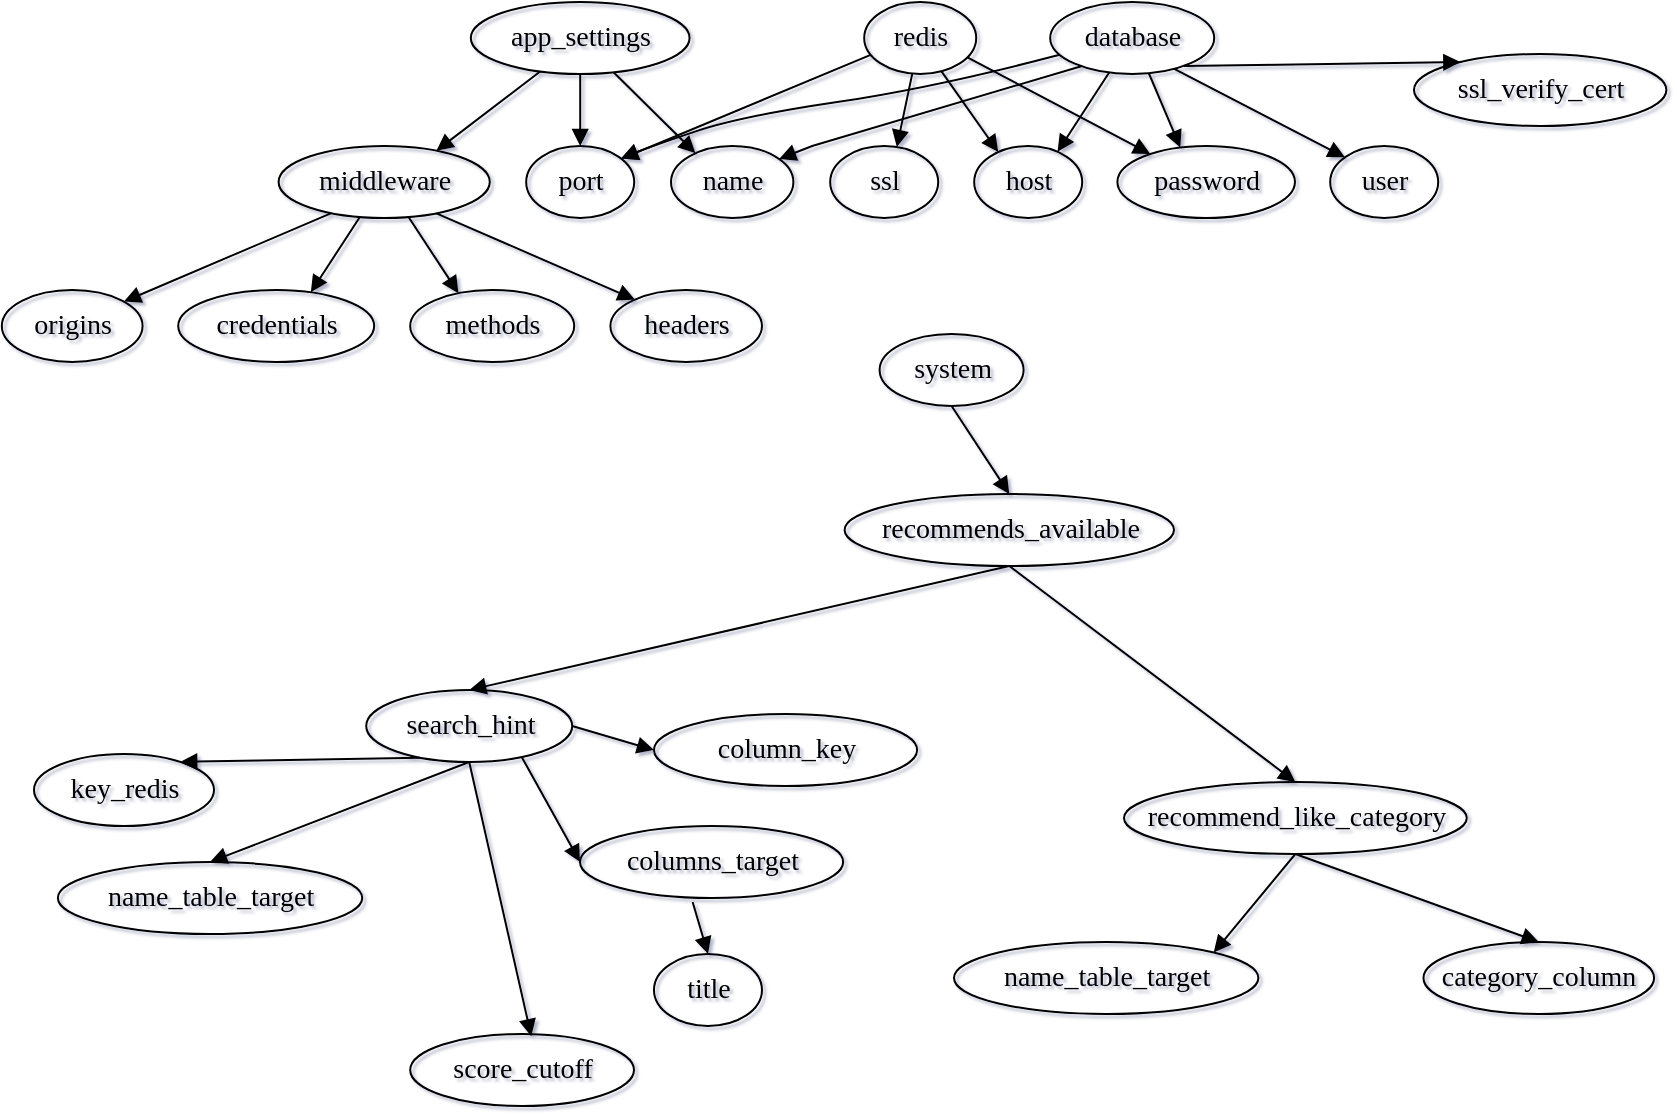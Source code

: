 <mxfile>
    <diagram id="_l8nmEJQ_5bO9ryYvf4b" name="Page-1">
        <mxGraphModel dx="1214" dy="670" grid="1" gridSize="10" guides="1" tooltips="1" connect="1" arrows="1" fold="1" page="1" pageScale="1" pageWidth="850" pageHeight="1100" math="0" shadow="1">
            <root>
                <mxCell id="0"/>
                <mxCell id="1" parent="0"/>
                <mxCell id="node1" value="&lt;font style='font-size: 14.0px;' face='Times New Roman,serif' color='#000000'&gt;app_settings&lt;/font&gt;" style="ellipse;verticalAlign=middle;html=1;rounded=0;labelBackgroundColor=none;strokeColor=black;fillColor=none;strokeWidth=1;dashed=0;" parent="1" vertex="1">
                    <mxGeometry x="238.41" y="4" width="109.38" height="36" as="geometry"/>
                </mxCell>
                <mxCell id="node2" value="&lt;font style='font-size: 14.0px;' face='Times New Roman,serif' color='#000000'&gt;port&lt;/font&gt;" style="ellipse;verticalAlign=middle;html=1;rounded=0;labelBackgroundColor=none;strokeColor=black;fillColor=none;strokeWidth=1;dashed=0;" parent="1" vertex="1">
                    <mxGeometry x="266.1" y="76" width="54" height="36" as="geometry"/>
                </mxCell>
                <mxCell id="node3" value="&lt;font style='font-size: 14.0px;' face='Times New Roman,serif' color='#000000'&gt;name&lt;/font&gt;" style="ellipse;verticalAlign=middle;html=1;rounded=0;labelBackgroundColor=none;strokeColor=black;fillColor=none;strokeWidth=1;dashed=0;" parent="1" vertex="1">
                    <mxGeometry x="338.51" y="76" width="61.18" height="36" as="geometry"/>
                </mxCell>
                <mxCell id="node4" value="&lt;font style='font-size: 14.0px;' face='Times New Roman,serif' color='#000000'&gt;middleware&lt;/font&gt;" style="ellipse;verticalAlign=middle;html=1;rounded=0;labelBackgroundColor=none;strokeColor=black;fillColor=none;strokeWidth=1;dashed=0;" parent="1" vertex="1">
                    <mxGeometry x="142.31" y="76" width="105.58" height="36" as="geometry"/>
                </mxCell>
                <mxCell id="node5" value="&lt;font style='font-size: 14.0px;' face='Times New Roman,serif' color='#000000'&gt;origins&lt;/font&gt;" style="ellipse;verticalAlign=middle;html=1;rounded=0;labelBackgroundColor=none;strokeColor=black;fillColor=none;strokeWidth=1;dashed=0;" parent="1" vertex="1">
                    <mxGeometry x="3.91" y="148" width="70.38" height="36" as="geometry"/>
                </mxCell>
                <mxCell id="node6" value="&lt;font style='font-size: 14.0px;' face='Times New Roman,serif' color='#000000'&gt;credentials&lt;/font&gt;" style="ellipse;verticalAlign=middle;html=1;rounded=0;labelBackgroundColor=none;strokeColor=black;fillColor=none;strokeWidth=1;dashed=0;" parent="1" vertex="1">
                    <mxGeometry x="92.11" y="148" width="97.98" height="36" as="geometry"/>
                </mxCell>
                <mxCell id="node7" value="&lt;font style='font-size: 14.0px;' face='Times New Roman,serif' color='#000000'&gt;methods&lt;/font&gt;" style="ellipse;verticalAlign=middle;html=1;rounded=0;labelBackgroundColor=none;strokeColor=black;fillColor=none;strokeWidth=1;dashed=0;" parent="1" vertex="1">
                    <mxGeometry x="208.1" y="148" width="82" height="36" as="geometry"/>
                </mxCell>
                <mxCell id="node8" value="&lt;font style='font-size: 14.0px;' face='Times New Roman,serif' color='#000000'&gt;headers&lt;/font&gt;" style="ellipse;verticalAlign=middle;html=1;rounded=0;labelBackgroundColor=none;strokeColor=black;fillColor=none;strokeWidth=1;dashed=0;" parent="1" vertex="1">
                    <mxGeometry x="308.21" y="148" width="75.78" height="36" as="geometry"/>
                </mxCell>
                <mxCell id="node12" value="&lt;font style='font-size: 14.0px;' face='Times New Roman,serif' color='#000000'&gt;redis&lt;/font&gt;" style="ellipse;verticalAlign=middle;html=1;rounded=0;labelBackgroundColor=none;strokeColor=black;fillColor=none;strokeWidth=1;dashed=0;" parent="1" vertex="1">
                    <mxGeometry x="435.1" y="4" width="56" height="36" as="geometry"/>
                </mxCell>
                <mxCell id="node13" value="&lt;font style='font-size: 14.0px;' face='Times New Roman,serif' color='#000000'&gt;host&lt;/font&gt;" style="ellipse;verticalAlign=middle;html=1;rounded=0;labelBackgroundColor=none;strokeColor=black;fillColor=none;strokeWidth=1;dashed=0;" parent="1" vertex="1">
                    <mxGeometry x="490.1" y="76" width="54" height="36" as="geometry"/>
                </mxCell>
                <mxCell id="node14" value="&lt;font style='font-size: 14.0px;' face='Times New Roman,serif' color='#000000'&gt;password&lt;/font&gt;" style="ellipse;verticalAlign=middle;html=1;rounded=0;labelBackgroundColor=none;strokeColor=black;fillColor=none;strokeWidth=1;dashed=0;" parent="1" vertex="1">
                    <mxGeometry x="561.71" y="76" width="88.78" height="36" as="geometry"/>
                </mxCell>
                <mxCell id="node15" value="&lt;font style='font-size: 14.0px;' face='Times New Roman,serif' color='#000000'&gt;ssl&lt;/font&gt;" style="ellipse;verticalAlign=middle;html=1;rounded=0;labelBackgroundColor=none;strokeColor=black;fillColor=none;strokeWidth=1;dashed=0;" parent="1" vertex="1">
                    <mxGeometry x="418.1" y="76" width="54" height="36" as="geometry"/>
                </mxCell>
                <mxCell id="node16" value="&lt;font style='font-size: 14.0px;' face='Times New Roman,serif' color='#000000'&gt;database&lt;/font&gt;" style="ellipse;verticalAlign=middle;html=1;rounded=0;labelBackgroundColor=none;strokeColor=black;fillColor=none;strokeWidth=1;dashed=0;" parent="1" vertex="1">
                    <mxGeometry x="528.1" y="4" width="82" height="36" as="geometry"/>
                </mxCell>
                <mxCell id="node17" value="&lt;font style='font-size: 14.0px;' face='Times New Roman,serif' color='#000000'&gt;user&lt;/font&gt;" style="ellipse;verticalAlign=middle;html=1;rounded=0;labelBackgroundColor=none;strokeColor=black;fillColor=none;strokeWidth=1;dashed=0;" parent="1" vertex="1">
                    <mxGeometry x="668.1" y="76" width="54" height="36" as="geometry"/>
                </mxCell>
                <mxCell id="node18" value="&lt;font style='font-size: 14.0px;' face='Times New Roman,serif' color='#000000'&gt;ssl_verify_cert&lt;/font&gt;" style="ellipse;verticalAlign=middle;html=1;rounded=0;labelBackgroundColor=none;strokeColor=black;fillColor=none;strokeWidth=1;dashed=0;" parent="1" vertex="1">
                    <mxGeometry x="710" y="30" width="126.18" height="36" as="geometry"/>
                </mxCell>
                <mxCell id="node19" value="&lt;font style='font-size: 14.0px;' face='Times New Roman,serif' color='#000000'&gt;system&lt;/font&gt;" style="ellipse;verticalAlign=middle;html=1;rounded=0;labelBackgroundColor=none;strokeColor=black;fillColor=none;strokeWidth=1;dashed=0;" parent="1" vertex="1">
                    <mxGeometry x="442.8" y="170" width="72" height="36" as="geometry"/>
                </mxCell>
                <mxCell id="22" style="edgeStyle=none;curved=1;rounded=0;orthogonalLoop=1;jettySize=auto;html=1;exitX=0.5;exitY=1;exitDx=0;exitDy=0;entryX=0.5;entryY=0;entryDx=0;entryDy=0;strokeWidth=1;endArrow=block;endFill=1;startSize=6;endSize=6;sourcePerimeterSpacing=8;targetPerimeterSpacing=8;" parent="1" source="node20" target="14" edge="1">
                    <mxGeometry relative="1" as="geometry"/>
                </mxCell>
                <mxCell id="node20" value="&lt;font style=&quot;font-size: 14.0px;&quot; face=&quot;Times New Roman,serif&quot; color=&quot;#000000&quot;&gt;recommends_available&lt;/font&gt;" style="ellipse;verticalAlign=middle;html=1;rounded=0;labelBackgroundColor=none;strokeColor=black;fillColor=none;strokeWidth=1;dashed=0;" parent="1" vertex="1">
                    <mxGeometry x="425.3" y="250" width="164.7" height="36" as="geometry"/>
                </mxCell>
                <mxCell id="3" style="edgeStyle=none;curved=1;rounded=0;orthogonalLoop=1;jettySize=auto;html=1;exitX=1;exitY=0.5;exitDx=0;exitDy=0;entryX=0;entryY=0.5;entryDx=0;entryDy=0;endArrow=block;startSize=6;endSize=6;sourcePerimeterSpacing=8;targetPerimeterSpacing=8;endFill=1;strokeWidth=1;" parent="1" source="node21" target="2" edge="1">
                    <mxGeometry relative="1" as="geometry"/>
                </mxCell>
                <mxCell id="18" style="edgeStyle=none;curved=1;rounded=0;orthogonalLoop=1;jettySize=auto;html=1;exitX=0.5;exitY=1;exitDx=0;exitDy=0;entryX=0.541;entryY=0.031;entryDx=0;entryDy=0;entryPerimeter=0;strokeWidth=1;endArrow=block;endFill=1;startSize=6;endSize=6;sourcePerimeterSpacing=8;targetPerimeterSpacing=8;" parent="1" source="node21" target="16" edge="1">
                    <mxGeometry relative="1" as="geometry"/>
                </mxCell>
                <mxCell id="node21" value="&lt;font style='font-size: 14.0px;' face='Times New Roman,serif' color='#000000'&gt;search_hint&lt;/font&gt;" style="ellipse;verticalAlign=middle;html=1;rounded=0;labelBackgroundColor=none;strokeColor=black;fillColor=none;strokeWidth=1;dashed=0;" parent="1" vertex="1">
                    <mxGeometry x="186.11" y="348" width="103" height="36" as="geometry"/>
                </mxCell>
                <mxCell id="node22" value="&lt;font style='font-size: 14.0px;' face='Times New Roman,serif' color='#000000'&gt;key_redis&lt;/font&gt;" style="ellipse;verticalAlign=middle;html=1;rounded=0;labelBackgroundColor=none;strokeColor=black;fillColor=none;strokeWidth=1;dashed=0;" parent="1" vertex="1">
                    <mxGeometry x="20" y="380" width="90" height="36" as="geometry"/>
                </mxCell>
                <mxCell id="node23" value="&lt;font style='font-size: 14.0px;' face='Times New Roman,serif' color='#000000'&gt;name_table_target&lt;/font&gt;" style="ellipse;verticalAlign=middle;html=1;rounded=0;labelBackgroundColor=none;strokeColor=black;fillColor=none;strokeWidth=1;dashed=0;" parent="1" vertex="1">
                    <mxGeometry x="31.93" y="434" width="152.18" height="36" as="geometry"/>
                </mxCell>
                <mxCell id="node24" value="&lt;font style='font-size: 14.0px;' face='Times New Roman,serif' color='#000000'&gt;columns_target&lt;/font&gt;" style="ellipse;verticalAlign=middle;html=1;rounded=0;labelBackgroundColor=none;strokeColor=black;fillColor=none;strokeWidth=1;dashed=0;" parent="1" vertex="1">
                    <mxGeometry x="293" y="416" width="131.58" height="36" as="geometry"/>
                </mxCell>
                <mxCell id="node25" value="&lt;font style='font-size: 14.0px;' face='Times New Roman,serif' color='#000000'&gt;title&lt;/font&gt;" style="ellipse;verticalAlign=middle;html=1;rounded=0;labelBackgroundColor=none;strokeColor=black;fillColor=none;strokeWidth=1;dashed=0;" parent="1" vertex="1">
                    <mxGeometry x="329.99" y="480" width="54" height="36" as="geometry"/>
                </mxCell>
                <mxCell id="edge1" style="html=1;endArrow=block;dashed=0;endFill=1;startArrow=none;startFill=0;fillColor=black;strokeColor=black;strokeWidth=1;rounded=0;exitX=0.5;exitY=1.0;entryX=0.5;entryY=0.0;" parent="1" source="node1" target="node2" edge="1">
                    <mxGeometry relative="1" as="geometry">
                        <mxPoint x="293.1" y="40.3" as="sourcePoint"/>
                        <mxPoint x="293.1" y="65.89" as="targetPoint"/>
                    </mxGeometry>
                </mxCell>
                <mxCell id="edge2" style="html=1;endArrow=block;dashed=0;endFill=1;startArrow=none;startFill=0;fillColor=black;strokeColor=black;strokeWidth=1;rounded=0;exitX=0.661;exitY=1.0;entryX=0.121;entryY=0.0;" parent="1" source="node1" target="node3" edge="1">
                    <mxGeometry relative="1" as="geometry">
                        <mxPoint x="310.72" y="39.24" as="sourcePoint"/>
                        <mxPoint x="345.93" y="71.66" as="targetPoint"/>
                    </mxGeometry>
                </mxCell>
                <mxCell id="edge3" style="html=1;endArrow=block;dashed=0;endFill=1;startArrow=none;startFill=0;fillColor=black;strokeColor=black;strokeWidth=1;rounded=0;exitX=0.301;exitY=1.0;entryX=0.785;entryY=0.0;" parent="1" source="node1" target="node4" edge="1">
                    <mxGeometry relative="1" as="geometry">
                        <mxPoint x="271.35" y="38.54" as="sourcePoint"/>
                        <mxPoint x="225.19" y="71.5" as="targetPoint"/>
                    </mxGeometry>
                </mxCell>
                <mxCell id="edge4" style="html=1;endArrow=block;dashed=0;endFill=1;startArrow=none;startFill=0;fillColor=black;strokeColor=black;strokeWidth=1;rounded=0;exitX=0.208;exitY=1.0;entryX=1.0;entryY=0.039;" parent="1" source="node4" target="node5" edge="1">
                    <mxGeometry relative="1" as="geometry">
                        <mxPoint x="164.28" y="108.83" as="sourcePoint"/>
                        <mxPoint x="73.82" y="149.42" as="targetPoint"/>
                    </mxGeometry>
                </mxCell>
                <mxCell id="edge5" style="html=1;endArrow=block;dashed=0;endFill=1;startArrow=none;startFill=0;fillColor=black;strokeColor=black;strokeWidth=1;rounded=0;exitX=0.379;exitY=1.0;entryX=0.693;entryY=0.0;" parent="1" source="node4" target="node6" edge="1">
                    <mxGeometry relative="1" as="geometry">
                        <mxPoint x="182.3" y="111.59" as="sourcePoint"/>
                        <mxPoint x="159.99" y="140.5" as="targetPoint"/>
                    </mxGeometry>
                </mxCell>
                <mxCell id="edge6" style="html=1;endArrow=block;dashed=0;endFill=1;startArrow=none;startFill=0;fillColor=black;strokeColor=black;strokeWidth=1;rounded=0;exitX=0.621;exitY=1.0;entryX=0.27;entryY=0.0;" parent="1" source="node4" target="node7" edge="1">
                    <mxGeometry relative="1" as="geometry">
                        <mxPoint x="207.89" y="111.59" as="sourcePoint"/>
                        <mxPoint x="230.2" y="140.5" as="targetPoint"/>
                    </mxGeometry>
                </mxCell>
                <mxCell id="edge7" style="html=1;endArrow=block;dashed=0;endFill=1;startArrow=none;startFill=0;fillColor=black;strokeColor=black;strokeWidth=1;rounded=0;exitX=0.786;exitY=1.0;entryX=0.035;entryY=0.0;" parent="1" source="node4" target="node8" edge="1">
                    <mxGeometry relative="1" as="geometry">
                        <mxPoint x="225.29" y="109" as="sourcePoint"/>
                        <mxPoint x="310.86" y="148.67" as="targetPoint"/>
                    </mxGeometry>
                </mxCell>
                <mxCell id="edge11" style="html=1;endArrow=block;dashed=0;endFill=1;startArrow=none;startFill=0;fillColor=black;strokeColor=black;strokeWidth=1;rounded=0;exitX=0.0;exitY=0.776;entryX=1.0;entryY=0.068;" parent="1" source="node12" target="node2" edge="1">
                    <mxGeometry relative="1" as="geometry">
                        <mxPoint x="439.19" y="31.92" as="sourcePoint"/>
                        <mxPoint x="323.58" y="78.44" as="targetPoint"/>
                        <Array as="points">
                            <mxPoint x="329.1" y="76"/>
                        </Array>
                    </mxGeometry>
                </mxCell>
                <mxCell id="edge12" style="html=1;endArrow=block;dashed=0;endFill=1;startArrow=none;startFill=0;fillColor=black;strokeColor=black;strokeWidth=1;rounded=0;exitX=0.714;exitY=1.0;entryX=0.163;entryY=0.0;" parent="1" source="node12" target="node13" edge="1">
                    <mxGeometry relative="1" as="geometry">
                        <mxPoint x="475.08" y="38.54" as="sourcePoint"/>
                        <mxPoint x="498.88" y="69.39" as="targetPoint"/>
                    </mxGeometry>
                </mxCell>
                <mxCell id="edge13" style="html=1;endArrow=block;dashed=0;endFill=1;startArrow=none;startFill=0;fillColor=black;strokeColor=black;strokeWidth=1;rounded=0;exitX=1.0;exitY=0.823;entryX=0.093;entryY=0.0;" parent="1" source="node12" target="node14" edge="1">
                    <mxGeometry relative="1" as="geometry">
                        <mxPoint x="484.82" y="33.63" as="sourcePoint"/>
                        <mxPoint x="569.95" y="75.31" as="targetPoint"/>
                    </mxGeometry>
                </mxCell>
                <mxCell id="edge14" style="html=1;endArrow=block;dashed=0;endFill=1;startArrow=none;startFill=0;fillColor=black;strokeColor=black;strokeWidth=1;rounded=0;exitX=0.422;exitY=1.0;entryX=0.627;entryY=0.0;" parent="1" source="node12" target="node15" edge="1">
                    <mxGeometry relative="1" as="geometry">
                        <mxPoint x="458.74" y="39.95" as="sourcePoint"/>
                        <mxPoint x="451.96" y="66.31" as="targetPoint"/>
                    </mxGeometry>
                </mxCell>
                <mxCell id="edge15" style="html=1;endArrow=block;dashed=0;endFill=1;startArrow=none;startFill=0;fillColor=black;strokeColor=black;strokeWidth=1;curved=1;exitX=0.0;exitY=0.772;entryX=1.0;entryY=0.059;" parent="1" source="node16" target="node2" edge="1">
                    <mxGeometry relative="1" as="geometry">
                        <mxPoint x="534.4" y="31.79" as="sourcePoint"/>
                        <mxPoint x="323.28" y="78.13" as="targetPoint"/>
                        <Array as="points">
                            <mxPoint x="469.881" y="46.9"/>
                            <mxPoint x="373.334" y="61.127"/>
                            <mxPoint x="329.1" y="76"/>
                        </Array>
                    </mxGeometry>
                </mxCell>
                <mxCell id="edge16" style="html=1;endArrow=block;dashed=0;endFill=1;startArrow=none;startFill=0;fillColor=black;strokeColor=black;strokeWidth=1;rounded=0;exitX=0.101;exitY=1.0;entryX=1.0;entryY=0.073;" parent="1" source="node16" target="node3" edge="1">
                    <mxGeometry relative="1" as="geometry">
                        <mxPoint x="536.34" y="32.99" as="sourcePoint"/>
                        <mxPoint x="402.36" y="78.62" as="targetPoint"/>
                        <Array as="points">
                            <mxPoint x="409.1" y="76"/>
                        </Array>
                    </mxGeometry>
                </mxCell>
                <mxCell id="edge17" style="html=1;endArrow=block;dashed=0;endFill=1;startArrow=none;startFill=0;fillColor=black;strokeColor=black;strokeWidth=1;rounded=0;exitX=0.353;exitY=1.0;entryX=0.829;entryY=0.0;" parent="1" source="node16" target="node13" edge="1">
                    <mxGeometry relative="1" as="geometry">
                        <mxPoint x="557.04" y="39.24" as="sourcePoint"/>
                        <mxPoint x="534.84" y="69.11" as="targetPoint"/>
                    </mxGeometry>
                </mxCell>
                <mxCell id="edge18" style="html=1;endArrow=block;dashed=0;endFill=1;startArrow=none;startFill=0;fillColor=black;strokeColor=black;strokeWidth=1;rounded=0;exitX=0.607;exitY=1.0;entryX=0.345;entryY=0.0;" parent="1" source="node16" target="node14" edge="1">
                    <mxGeometry relative="1" as="geometry">
                        <mxPoint x="577.87" y="39.59" as="sourcePoint"/>
                        <mxPoint x="592.32" y="66.93" as="targetPoint"/>
                    </mxGeometry>
                </mxCell>
                <mxCell id="edge19" style="html=1;endArrow=block;dashed=0;endFill=1;startArrow=none;startFill=0;fillColor=black;strokeColor=black;strokeWidth=1;rounded=0;exitX=0.8;exitY=1.0;entryX=0.0;entryY=0.021;" parent="1" source="node16" target="node17" edge="1">
                    <mxGeometry relative="1" as="geometry">
                        <mxPoint x="593.69" y="36.66" as="sourcePoint"/>
                        <mxPoint x="665.87" y="76.76" as="targetPoint"/>
                    </mxGeometry>
                </mxCell>
                <mxCell id="edge20" style="html=1;endArrow=block;dashed=0;endFill=1;startArrow=none;startFill=0;fillColor=black;strokeColor=black;strokeWidth=1;rounded=0;exitX=0.903;exitY=1.0;entryX=0.091;entryY=0.0;" parent="1" source="node16" target="node18" edge="1">
                    <mxGeometry relative="1" as="geometry">
                        <mxPoint x="602.13" y="32.88" as="sourcePoint"/>
                        <mxPoint x="751.45" y="77.55" as="targetPoint"/>
                    </mxGeometry>
                </mxCell>
                <mxCell id="edge21" style="html=1;endArrow=block;dashed=0;endFill=1;startArrow=none;startFill=0;fillColor=black;strokeColor=black;strokeWidth=1;rounded=0;exitX=0.5;exitY=1.0;entryX=0.5;entryY=0.0;" parent="1" source="node19" target="node20" edge="1">
                    <mxGeometry relative="1" as="geometry">
                        <mxPoint x="237.61" y="236.3" as="sourcePoint"/>
                        <mxPoint x="237.61" y="261.89" as="targetPoint"/>
                    </mxGeometry>
                </mxCell>
                <mxCell id="edge22" style="html=1;endArrow=block;dashed=0;endFill=1;startArrow=none;startFill=0;fillColor=black;strokeColor=black;strokeWidth=1;rounded=0;exitX=0.5;exitY=1.0;entryX=0.5;entryY=0.0;" parent="1" source="node20" target="node21" edge="1">
                    <mxGeometry relative="1" as="geometry">
                        <mxPoint x="237.61" y="308.3" as="sourcePoint"/>
                        <mxPoint x="237.61" y="333.89" as="targetPoint"/>
                    </mxGeometry>
                </mxCell>
                <mxCell id="edge23" style="html=1;endArrow=block;dashed=0;endFill=1;startArrow=none;startFill=0;fillColor=black;strokeColor=black;strokeWidth=1;rounded=0;exitX=0.227;exitY=1.0;entryX=0.904;entryY=0.0;" parent="1" source="node21" target="node22" edge="1">
                    <mxGeometry relative="1" as="geometry">
                        <mxPoint x="909.49" y="141.17" as="sourcePoint"/>
                        <mxPoint x="834.97" y="178.69" as="targetPoint"/>
                    </mxGeometry>
                </mxCell>
                <mxCell id="edge24" style="html=1;endArrow=block;dashed=0;endFill=1;startArrow=none;startFill=0;fillColor=black;strokeColor=black;strokeWidth=1;rounded=0;exitX=0.5;exitY=1.0;entryX=0.5;entryY=0.0;" parent="1" source="node21" target="node23" edge="1">
                    <mxGeometry relative="1" as="geometry">
                        <mxPoint x="237.61" y="380.3" as="sourcePoint"/>
                        <mxPoint x="237.61" y="405.89" as="targetPoint"/>
                    </mxGeometry>
                </mxCell>
                <mxCell id="edge25" style="html=1;endArrow=block;dashed=0;endFill=1;startArrow=none;startFill=0;fillColor=black;strokeColor=black;strokeWidth=1;rounded=0;exitX=0.799;exitY=1.0;entryX=0;entryY=0.5;entryDx=0;entryDy=0;" parent="1" source="node21" target="node24" edge="1">
                    <mxGeometry relative="1" as="geometry">
                        <mxPoint x="268.46" y="376.5" as="sourcePoint"/>
                        <mxPoint x="361.499" y="418.954" as="targetPoint"/>
                    </mxGeometry>
                </mxCell>
                <mxCell id="edge26" style="html=1;endArrow=block;dashed=0;endFill=1;startArrow=none;startFill=0;fillColor=black;strokeColor=black;strokeWidth=1;rounded=0;exitX=0.428;exitY=1.056;entryX=0.5;entryY=0.0;exitDx=0;exitDy=0;exitPerimeter=0;" parent="1" source="node24" target="node25" edge="1">
                    <mxGeometry relative="1" as="geometry">
                        <mxPoint x="397.61" y="452" as="sourcePoint"/>
                        <mxPoint x="397.61" y="477.89" as="targetPoint"/>
                    </mxGeometry>
                </mxCell>
                <mxCell id="2" value="&lt;font style=&quot;font-size: 14.0px;&quot; face=&quot;Times New Roman,serif&quot; color=&quot;#000000&quot;&gt;column_key&lt;/font&gt;" style="ellipse;verticalAlign=middle;html=1;rounded=0;labelBackgroundColor=none;strokeColor=black;fillColor=none;strokeWidth=1;dashed=0;" parent="1" vertex="1">
                    <mxGeometry x="329.99" y="360" width="131.58" height="36" as="geometry"/>
                </mxCell>
                <mxCell id="6" value="&lt;font style='font-size: 14.0px;' face='Times New Roman,serif' color='#000000'&gt;name_table_target&lt;/font&gt;" style="ellipse;verticalAlign=middle;html=1;rounded=0;labelBackgroundColor=none;strokeColor=black;fillColor=none;strokeWidth=1;dashed=0;" parent="1" vertex="1">
                    <mxGeometry x="480.0" y="474" width="152.18" height="36" as="geometry"/>
                </mxCell>
                <mxCell id="10" style="html=1;endArrow=block;dashed=0;endFill=1;startArrow=none;startFill=0;fillColor=black;strokeColor=black;strokeWidth=1;rounded=0;exitX=0.5;exitY=1.0;entryX=1;entryY=0;entryDx=0;entryDy=0;" parent="1" source="14" target="6" edge="1">
                    <mxGeometry relative="1" as="geometry">
                        <mxPoint x="684.9" y="430.3" as="sourcePoint"/>
                        <mxPoint x="509.39" y="490" as="targetPoint"/>
                    </mxGeometry>
                </mxCell>
                <mxCell id="24" style="edgeStyle=none;curved=1;rounded=0;orthogonalLoop=1;jettySize=auto;html=1;exitX=0.5;exitY=1;exitDx=0;exitDy=0;entryX=0.5;entryY=0;entryDx=0;entryDy=0;strokeWidth=1;endArrow=block;endFill=1;startSize=6;endSize=6;sourcePerimeterSpacing=8;targetPerimeterSpacing=8;" parent="1" source="14" target="21" edge="1">
                    <mxGeometry relative="1" as="geometry"/>
                </mxCell>
                <mxCell id="14" value="&lt;font style=&quot;font-size: 14.0px;&quot; face=&quot;Times New Roman,serif&quot; color=&quot;#000000&quot;&gt;recommend_like_category&lt;/font&gt;" style="ellipse;verticalAlign=middle;html=1;rounded=0;labelBackgroundColor=none;strokeColor=black;fillColor=none;strokeWidth=1;dashed=0;" parent="1" vertex="1">
                    <mxGeometry x="564.99" y="394" width="171.41" height="36" as="geometry"/>
                </mxCell>
                <mxCell id="16" value="&lt;font style=&quot;font-size: 14.0px;&quot; face=&quot;Times New Roman,serif&quot; color=&quot;#000000&quot;&gt;score_cutoff&lt;/font&gt;" style="ellipse;verticalAlign=middle;html=1;rounded=0;labelBackgroundColor=none;strokeColor=black;fillColor=none;strokeWidth=1;dashed=0;" parent="1" vertex="1">
                    <mxGeometry x="208.1" y="520" width="111.9" height="36" as="geometry"/>
                </mxCell>
                <mxCell id="21" value="&lt;font style=&quot;font-size: 14.0px;&quot; face=&quot;Times New Roman,serif&quot; color=&quot;#000000&quot;&gt;category_column&lt;/font&gt;" style="ellipse;verticalAlign=middle;html=1;rounded=0;labelBackgroundColor=none;strokeColor=black;fillColor=none;strokeWidth=1;dashed=0;" parent="1" vertex="1">
                    <mxGeometry x="714.73" y="474" width="115.32" height="36" as="geometry"/>
                </mxCell>
            </root>
        </mxGraphModel>
    </diagram>
</mxfile>
